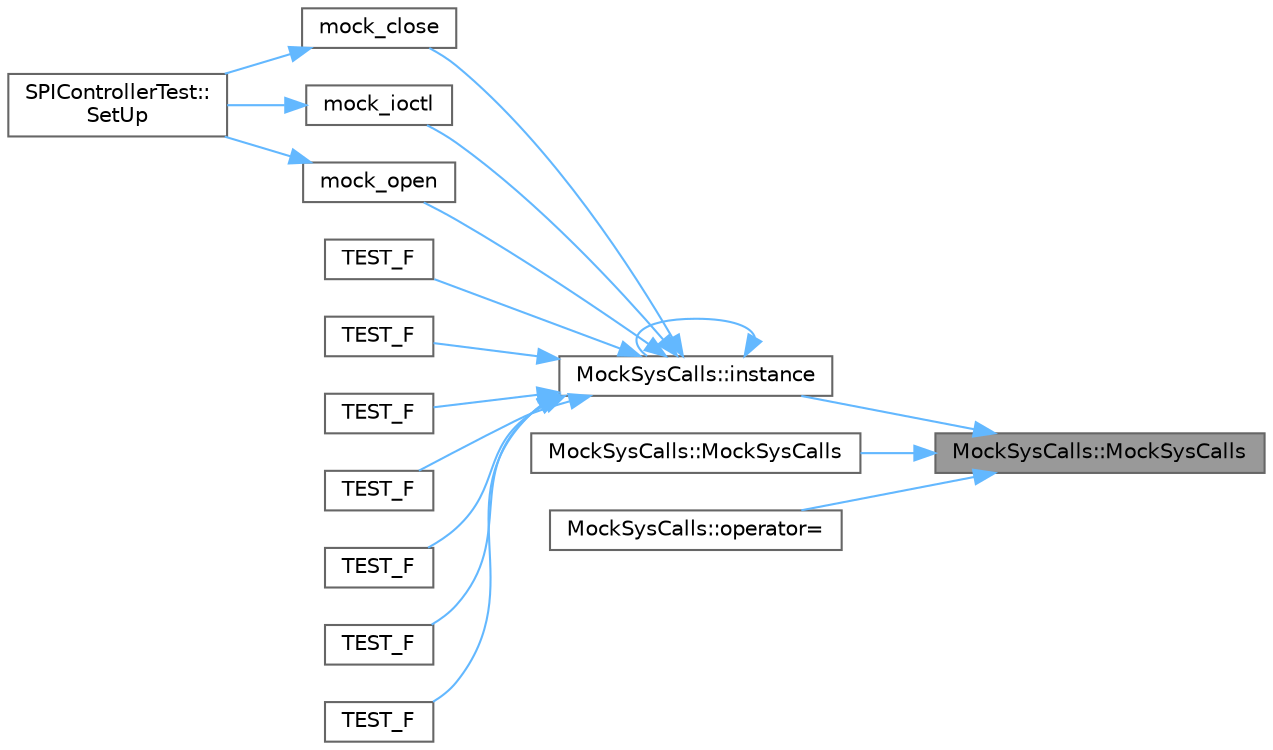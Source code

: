 digraph "MockSysCalls::MockSysCalls"
{
 // LATEX_PDF_SIZE
  bgcolor="transparent";
  edge [fontname=Helvetica,fontsize=10,labelfontname=Helvetica,labelfontsize=10];
  node [fontname=Helvetica,fontsize=10,shape=box,height=0.2,width=0.4];
  rankdir="RL";
  Node1 [id="Node000001",label="MockSysCalls::MockSysCalls",height=0.2,width=0.4,color="gray40", fillcolor="grey60", style="filled", fontcolor="black",tooltip="Constructor of the class set as default."];
  Node1 -> Node2 [id="edge1_Node000001_Node000002",dir="back",color="steelblue1",style="solid",tooltip=" "];
  Node2 [id="Node000002",label="MockSysCalls::instance",height=0.2,width=0.4,color="grey40", fillcolor="white", style="filled",URL="$classMockSysCalls.html#a8ac43bb616643db04ca635ae8fa3eb07",tooltip="Get the instance object."];
  Node2 -> Node2 [id="edge2_Node000002_Node000002",dir="back",color="steelblue1",style="solid",tooltip=" "];
  Node2 -> Node3 [id="edge3_Node000002_Node000003",dir="back",color="steelblue1",style="solid",tooltip=" "];
  Node3 [id="Node000003",label="mock_close",height=0.2,width=0.4,color="grey40", fillcolor="white", style="filled",URL="$MockSysCalls_8hpp.html#a6763dfbeac67eadf78345b6b8d8170ad",tooltip="Mocked close function."];
  Node3 -> Node4 [id="edge4_Node000003_Node000004",dir="back",color="steelblue1",style="solid",tooltip=" "];
  Node4 [id="Node000004",label="SPIControllerTest::\lSetUp",height=0.2,width=0.4,color="grey40", fillcolor="white", style="filled",URL="$classSPIControllerTest.html#af9b10b8f0c9489410435d9661dbfe416",tooltip="Set up the test environment."];
  Node2 -> Node5 [id="edge5_Node000002_Node000005",dir="back",color="steelblue1",style="solid",tooltip=" "];
  Node5 [id="Node000005",label="mock_ioctl",height=0.2,width=0.4,color="grey40", fillcolor="white", style="filled",URL="$MockSysCalls_8hpp.html#a547cebdcdfafe9cdea6aa85812569739",tooltip="Mocked ioctl function."];
  Node5 -> Node4 [id="edge6_Node000005_Node000004",dir="back",color="steelblue1",style="solid",tooltip=" "];
  Node2 -> Node6 [id="edge7_Node000002_Node000006",dir="back",color="steelblue1",style="solid",tooltip=" "];
  Node6 [id="Node000006",label="mock_open",height=0.2,width=0.4,color="grey40", fillcolor="white", style="filled",URL="$MockSysCalls_8hpp.html#aeb1b8a14acf38ef421993960b0f64ee8",tooltip="Mocked open function."];
  Node6 -> Node4 [id="edge8_Node000006_Node000004",dir="back",color="steelblue1",style="solid",tooltip=" "];
  Node2 -> Node7 [id="edge9_Node000002_Node000007",dir="back",color="steelblue1",style="solid",tooltip=" "];
  Node7 [id="Node000007",label="TEST_F",height=0.2,width=0.4,color="grey40", fillcolor="white", style="filled",URL="$test__SPIController_8cpp.html#a2c8c790e089d69da495c0fa0ecba13b7",tooltip="Ensures that closeDevice() does not throw an exception."];
  Node2 -> Node8 [id="edge10_Node000002_Node000008",dir="back",color="steelblue1",style="solid",tooltip=" "];
  Node8 [id="Node000008",label="TEST_F",height=0.2,width=0.4,color="grey40", fillcolor="white", style="filled",URL="$test__SPIController_8cpp.html#ae7b108e33e3ac9f4f4cf1de19a701d88",tooltip="Ensures that configure() does not throw an exception with valid parameters."];
  Node2 -> Node9 [id="edge11_Node000002_Node000009",dir="back",color="steelblue1",style="solid",tooltip=" "];
  Node9 [id="Node000009",label="TEST_F",height=0.2,width=0.4,color="grey40", fillcolor="white", style="filled",URL="$test__SPIController_8cpp.html#ae59a9c92d1c4462ba45528bfcbf1b866",tooltip="Ensures that openDevice() throws an exception when the device fails to open."];
  Node2 -> Node10 [id="edge12_Node000002_Node000010",dir="back",color="steelblue1",style="solid",tooltip=" "];
  Node10 [id="Node000010",label="TEST_F",height=0.2,width=0.4,color="grey40", fillcolor="white", style="filled",URL="$test__SPIController_8cpp.html#a6acec60eff0d31561d6b1907b5c83389",tooltip="Ensures that the device opens without throwing an exception."];
  Node2 -> Node11 [id="edge13_Node000002_Node000011",dir="back",color="steelblue1",style="solid",tooltip=" "];
  Node11 [id="Node000011",label="TEST_F",height=0.2,width=0.4,color="grey40", fillcolor="white", style="filled",URL="$test__SPIController_8cpp.html#aee0ca07256034463c67316679656f948",tooltip="Ensures that readByte() does not throw an exception."];
  Node2 -> Node12 [id="edge14_Node000002_Node000012",dir="back",color="steelblue1",style="solid",tooltip=" "];
  Node12 [id="Node000012",label="TEST_F",height=0.2,width=0.4,color="grey40", fillcolor="white", style="filled",URL="$test__SPIController_8cpp.html#ac52991dcf51dffa102a470de654d2a6f",tooltip="Ensures that spiTransfer() does not throw an exception."];
  Node2 -> Node13 [id="edge15_Node000002_Node000013",dir="back",color="steelblue1",style="solid",tooltip=" "];
  Node13 [id="Node000013",label="TEST_F",height=0.2,width=0.4,color="grey40", fillcolor="white", style="filled",URL="$test__SPIController_8cpp.html#a6d73eee99372cc6edf553bfb3b263ad5",tooltip="Ensures that writeByte() does not throw an exception."];
  Node1 -> Node14 [id="edge16_Node000001_Node000014",dir="back",color="steelblue1",style="solid",tooltip=" "];
  Node14 [id="Node000014",label="MockSysCalls::MockSysCalls",height=0.2,width=0.4,color="grey40", fillcolor="white", style="filled",URL="$classMockSysCalls.html#a29a2af9d79cd6a6630981b6177ad21d5",tooltip="Copy constructor of the class set as delete."];
  Node1 -> Node15 [id="edge17_Node000001_Node000015",dir="back",color="steelblue1",style="solid",tooltip=" "];
  Node15 [id="Node000015",label="MockSysCalls::operator=",height=0.2,width=0.4,color="grey40", fillcolor="white", style="filled",URL="$classMockSysCalls.html#a5991d4b114f9bc2bcd94f0a17db75567",tooltip="Operator of the class set as delete."];
}
